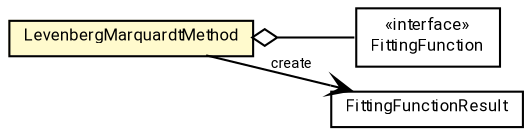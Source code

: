 #!/usr/local/bin/dot
#
# Class diagram 
# Generated by UMLGraph version R5_7_2-60-g0e99a6 (http://www.spinellis.gr/umlgraph/)
#

digraph G {
	graph [fontnames="svg"]
	edge [fontname="Roboto",fontsize=7,labelfontname="Roboto",labelfontsize=7,color="black"];
	node [fontname="Roboto",fontcolor="black",fontsize=8,shape=plaintext,margin=0,width=0,height=0];
	nodesep=0.15;
	ranksep=0.25;
	rankdir=LR;
	// de.lmu.ifi.dbs.elki.math.linearalgebra.fitting.LevenbergMarquardtMethod
	c6271042 [label=<<table title="de.lmu.ifi.dbs.elki.math.linearalgebra.fitting.LevenbergMarquardtMethod" border="0" cellborder="1" cellspacing="0" cellpadding="2" bgcolor="lemonChiffon" href="LevenbergMarquardtMethod.html" target="_parent">
		<tr><td><table border="0" cellspacing="0" cellpadding="1">
		<tr><td align="center" balign="center"> <font face="Roboto">LevenbergMarquardtMethod</font> </td></tr>
		</table></td></tr>
		</table>>, URL="LevenbergMarquardtMethod.html"];
	// de.lmu.ifi.dbs.elki.math.linearalgebra.fitting.FittingFunction
	c6271043 [label=<<table title="de.lmu.ifi.dbs.elki.math.linearalgebra.fitting.FittingFunction" border="0" cellborder="1" cellspacing="0" cellpadding="2" href="FittingFunction.html" target="_parent">
		<tr><td><table border="0" cellspacing="0" cellpadding="1">
		<tr><td align="center" balign="center"> &#171;interface&#187; </td></tr>
		<tr><td align="center" balign="center"> <font face="Roboto">FittingFunction</font> </td></tr>
		</table></td></tr>
		</table>>, URL="FittingFunction.html"];
	// de.lmu.ifi.dbs.elki.math.linearalgebra.fitting.FittingFunctionResult
	c6271044 [label=<<table title="de.lmu.ifi.dbs.elki.math.linearalgebra.fitting.FittingFunctionResult" border="0" cellborder="1" cellspacing="0" cellpadding="2" href="FittingFunctionResult.html" target="_parent">
		<tr><td><table border="0" cellspacing="0" cellpadding="1">
		<tr><td align="center" balign="center"> <font face="Roboto">FittingFunctionResult</font> </td></tr>
		</table></td></tr>
		</table>>, URL="FittingFunctionResult.html"];
	// de.lmu.ifi.dbs.elki.math.linearalgebra.fitting.LevenbergMarquardtMethod has de.lmu.ifi.dbs.elki.math.linearalgebra.fitting.FittingFunction
	c6271042 -> c6271043 [arrowhead=none,arrowtail=ediamond,dir=back,weight=4];
	// de.lmu.ifi.dbs.elki.math.linearalgebra.fitting.LevenbergMarquardtMethod navassoc de.lmu.ifi.dbs.elki.math.linearalgebra.fitting.FittingFunctionResult
	c6271042 -> c6271044 [arrowhead=open,weight=1,label="create"];
}

